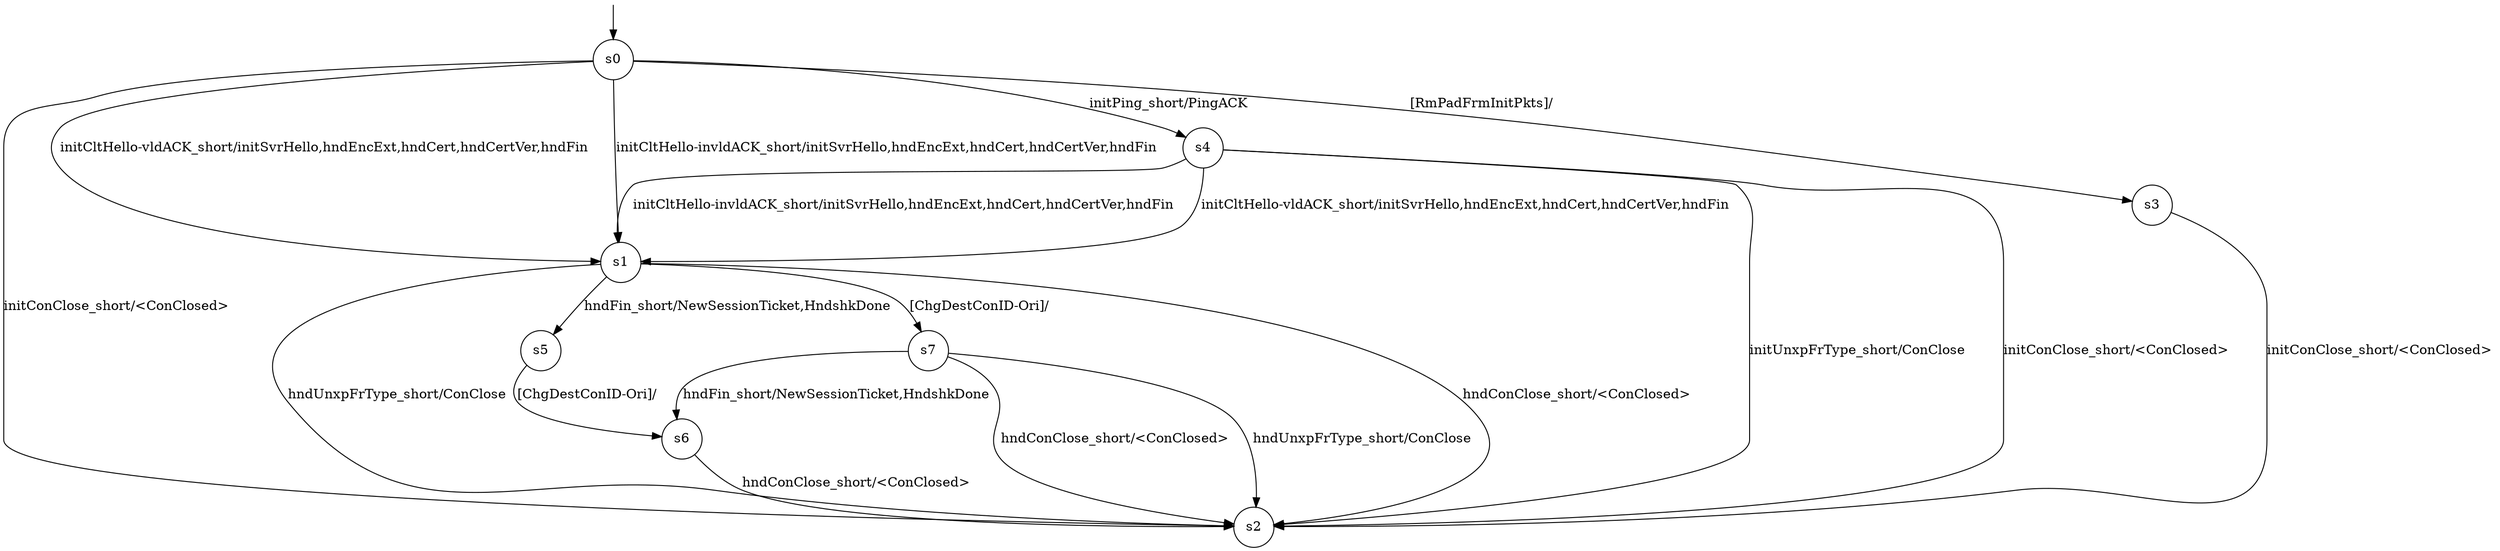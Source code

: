 digraph g {

s0 [shape="circle" label="s0"];
s1 [shape="circle" label="s1"];
s2 [shape="circle" label="s2"];
s3 [shape="circle" label="s3"];
s4 [shape="circle" label="s4"];
s5 [shape="circle" label="s5"];
s6 [shape="circle" label="s6"];
s7 [shape="circle" label="s7"];
s0 -> s4 [label="initPing_short/PingACK "];
s0 -> s2 [label="initConClose_short/<ConClosed> "];
s0 -> s1 [label="initCltHello-vldACK_short/initSvrHello,hndEncExt,hndCert,hndCertVer,hndFin "];
s0 -> s1 [label="initCltHello-invldACK_short/initSvrHello,hndEncExt,hndCert,hndCertVer,hndFin "];
s0 -> s3 [label="[RmPadFrmInitPkts]/ "];
s1 -> s5 [label="hndFin_short/NewSessionTicket,HndshkDone "];
s1 -> s2 [label="hndConClose_short/<ConClosed> "];
s1 -> s2 [label="hndUnxpFrType_short/ConClose "];
s1 -> s7 [label="[ChgDestConID-Ori]/ "];
s3 -> s2 [label="initConClose_short/<ConClosed> "];
s4 -> s2 [label="initConClose_short/<ConClosed> "];
s4 -> s1 [label="initCltHello-vldACK_short/initSvrHello,hndEncExt,hndCert,hndCertVer,hndFin "];
s4 -> s1 [label="initCltHello-invldACK_short/initSvrHello,hndEncExt,hndCert,hndCertVer,hndFin "];
s4 -> s2 [label="initUnxpFrType_short/ConClose "];
s5 -> s6 [label="[ChgDestConID-Ori]/ "];
s6 -> s2 [label="hndConClose_short/<ConClosed> "];
s7 -> s6 [label="hndFin_short/NewSessionTicket,HndshkDone "];
s7 -> s2 [label="hndConClose_short/<ConClosed> "];
s7 -> s2 [label="hndUnxpFrType_short/ConClose "];

__start0 [label="" shape="none" width="0" height="0"];
__start0 -> s0;

}
